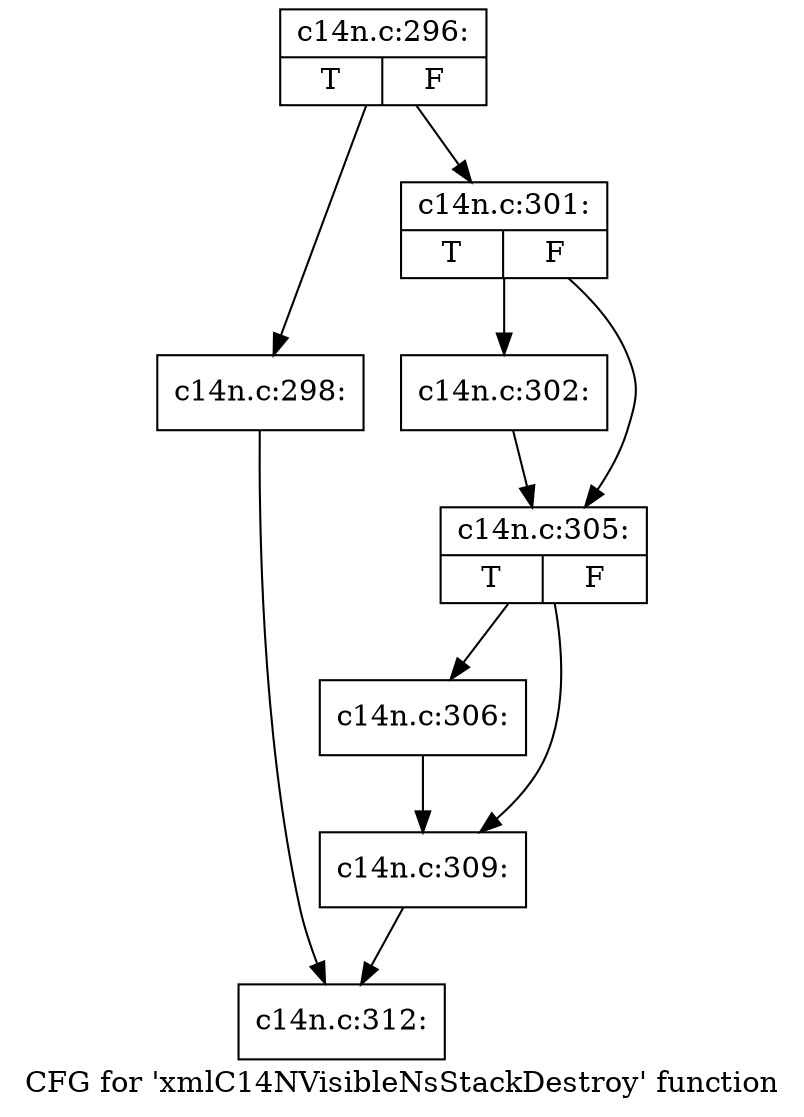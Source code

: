 digraph "CFG for 'xmlC14NVisibleNsStackDestroy' function" {
	label="CFG for 'xmlC14NVisibleNsStackDestroy' function";

	Node0x55fe83c9b360 [shape=record,label="{c14n.c:296:|{<s0>T|<s1>F}}"];
	Node0x55fe83c9b360 -> Node0x55fe83c9b010;
	Node0x55fe83c9b360 -> Node0x55fe83c84a60;
	Node0x55fe83c9b010 [shape=record,label="{c14n.c:298:}"];
	Node0x55fe83c9b010 -> Node0x55fe83c9b3b0;
	Node0x55fe83c84a60 [shape=record,label="{c14n.c:301:|{<s0>T|<s1>F}}"];
	Node0x55fe83c84a60 -> Node0x55fe83c9d540;
	Node0x55fe83c84a60 -> Node0x55fe83c9d590;
	Node0x55fe83c9d540 [shape=record,label="{c14n.c:302:}"];
	Node0x55fe83c9d540 -> Node0x55fe83c9d590;
	Node0x55fe83c9d590 [shape=record,label="{c14n.c:305:|{<s0>T|<s1>F}}"];
	Node0x55fe83c9d590 -> Node0x55fe83c9e240;
	Node0x55fe83c9d590 -> Node0x55fe83c9e290;
	Node0x55fe83c9e240 [shape=record,label="{c14n.c:306:}"];
	Node0x55fe83c9e240 -> Node0x55fe83c9e290;
	Node0x55fe83c9e290 [shape=record,label="{c14n.c:309:}"];
	Node0x55fe83c9e290 -> Node0x55fe83c9b3b0;
	Node0x55fe83c9b3b0 [shape=record,label="{c14n.c:312:}"];
}
